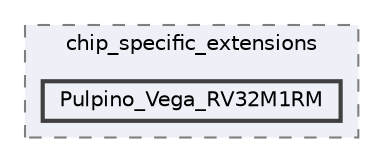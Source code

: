 digraph "D:/Projects/Raspberrypi_pico/pico_freertos_final/freertos_pico2/pico_freertos/FreeRTOS-Kernel/portable/GCC/RISC-V/chip_specific_extensions/Pulpino_Vega_RV32M1RM"
{
 // LATEX_PDF_SIZE
  bgcolor="transparent";
  edge [fontname=Helvetica,fontsize=10,labelfontname=Helvetica,labelfontsize=10];
  node [fontname=Helvetica,fontsize=10,shape=box,height=0.2,width=0.4];
  compound=true
  subgraph clusterdir_d52902ff1e24b63ab94dbc3850310914 {
    graph [ bgcolor="#edf0f7", pencolor="grey50", label="chip_specific_extensions", fontname=Helvetica,fontsize=10 style="filled,dashed", URL="dir_d52902ff1e24b63ab94dbc3850310914.html",tooltip=""]
  dir_5127a2b107f5c563b56266a7d7765b0e [label="Pulpino_Vega_RV32M1RM", fillcolor="#edf0f7", color="grey25", style="filled,bold", URL="dir_5127a2b107f5c563b56266a7d7765b0e.html",tooltip=""];
  }
}
